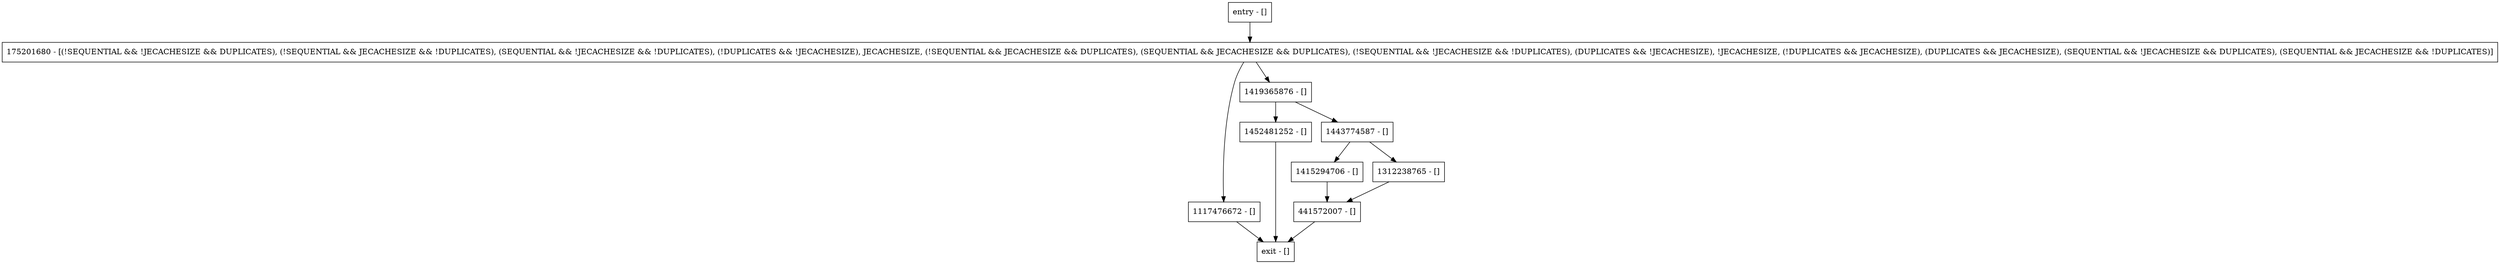 digraph equals {
node [shape=record];
1117476672 [label="1117476672 - []"];
1415294706 [label="1415294706 - []"];
entry [label="entry - []"];
exit [label="exit - []"];
1452481252 [label="1452481252 - []"];
1443774587 [label="1443774587 - []"];
175201680 [label="175201680 - [(!SEQUENTIAL && !JECACHESIZE && DUPLICATES), (!SEQUENTIAL && JECACHESIZE && !DUPLICATES), (SEQUENTIAL && !JECACHESIZE && !DUPLICATES), (!DUPLICATES && !JECACHESIZE), JECACHESIZE, (!SEQUENTIAL && JECACHESIZE && DUPLICATES), (SEQUENTIAL && JECACHESIZE && DUPLICATES), (!SEQUENTIAL && !JECACHESIZE && !DUPLICATES), (DUPLICATES && !JECACHESIZE), !JECACHESIZE, (!DUPLICATES && JECACHESIZE), (DUPLICATES && JECACHESIZE), (SEQUENTIAL && !JECACHESIZE && DUPLICATES), (SEQUENTIAL && JECACHESIZE && !DUPLICATES)]"];
1419365876 [label="1419365876 - []"];
441572007 [label="441572007 - []"];
1312238765 [label="1312238765 - []"];
entry;
exit;
1117476672 -> exit;
1415294706 -> 441572007;
entry -> 175201680;
1452481252 -> exit;
1443774587 -> 1415294706;
1443774587 -> 1312238765;
175201680 -> 1117476672;
175201680 -> 1419365876;
1419365876 -> 1452481252;
1419365876 -> 1443774587;
441572007 -> exit;
1312238765 -> 441572007;
}
